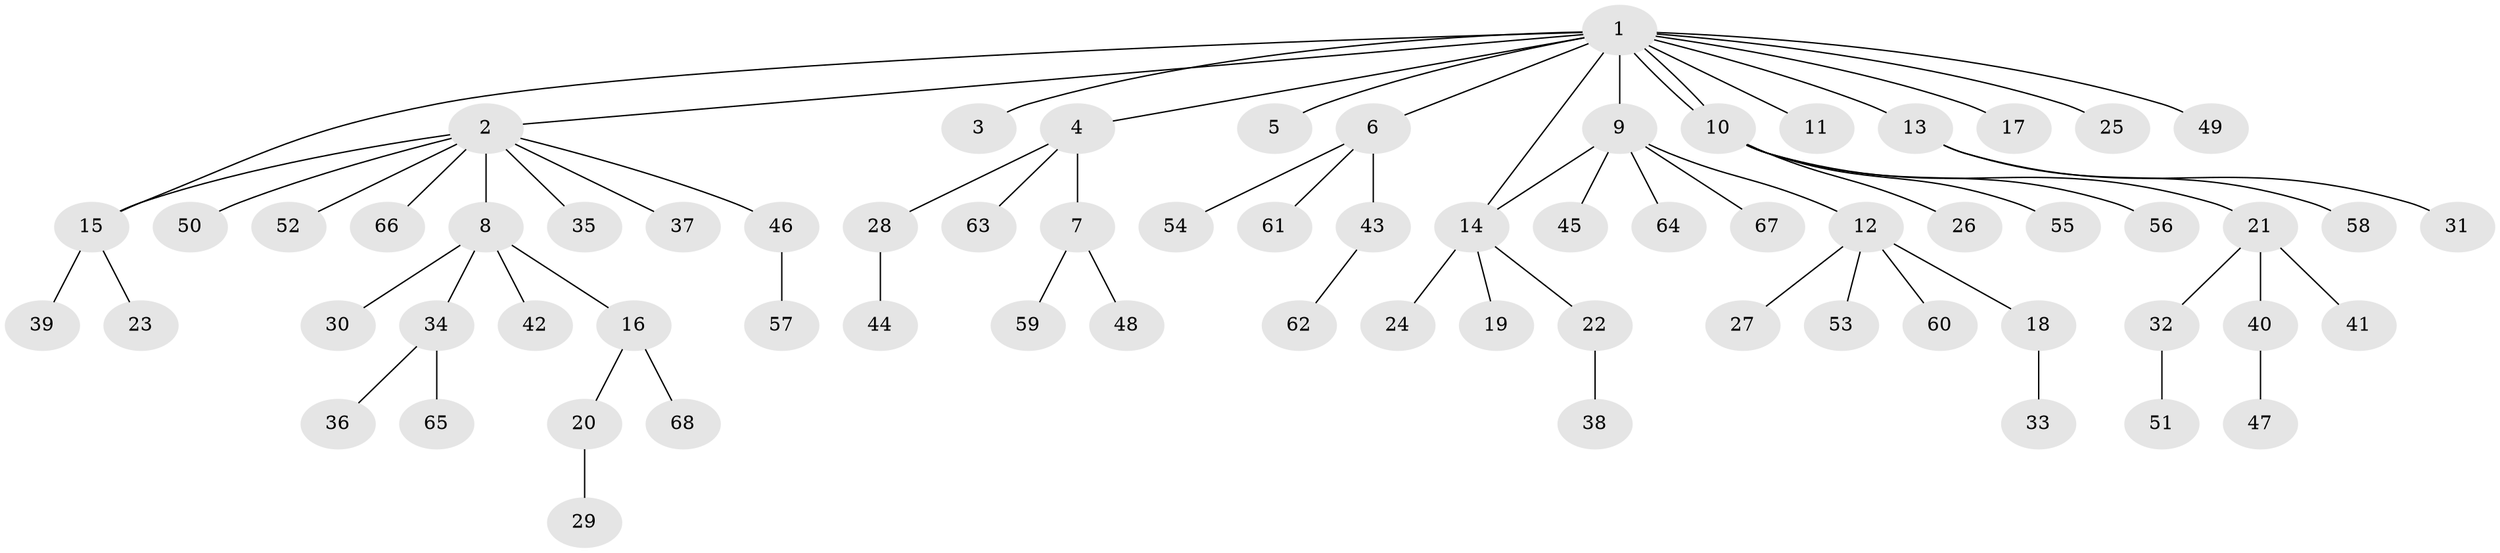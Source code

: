 // coarse degree distribution, {17: 0.02, 8: 0.02, 1: 0.72, 4: 0.12, 2: 0.06, 5: 0.02, 3: 0.04}
// Generated by graph-tools (version 1.1) at 2025/52/02/27/25 19:52:00]
// undirected, 68 vertices, 70 edges
graph export_dot {
graph [start="1"]
  node [color=gray90,style=filled];
  1;
  2;
  3;
  4;
  5;
  6;
  7;
  8;
  9;
  10;
  11;
  12;
  13;
  14;
  15;
  16;
  17;
  18;
  19;
  20;
  21;
  22;
  23;
  24;
  25;
  26;
  27;
  28;
  29;
  30;
  31;
  32;
  33;
  34;
  35;
  36;
  37;
  38;
  39;
  40;
  41;
  42;
  43;
  44;
  45;
  46;
  47;
  48;
  49;
  50;
  51;
  52;
  53;
  54;
  55;
  56;
  57;
  58;
  59;
  60;
  61;
  62;
  63;
  64;
  65;
  66;
  67;
  68;
  1 -- 2;
  1 -- 3;
  1 -- 4;
  1 -- 5;
  1 -- 6;
  1 -- 9;
  1 -- 10;
  1 -- 10;
  1 -- 11;
  1 -- 13;
  1 -- 14;
  1 -- 15;
  1 -- 17;
  1 -- 25;
  1 -- 49;
  2 -- 8;
  2 -- 15;
  2 -- 35;
  2 -- 37;
  2 -- 46;
  2 -- 50;
  2 -- 52;
  2 -- 66;
  4 -- 7;
  4 -- 28;
  4 -- 63;
  6 -- 43;
  6 -- 54;
  6 -- 61;
  7 -- 48;
  7 -- 59;
  8 -- 16;
  8 -- 30;
  8 -- 34;
  8 -- 42;
  9 -- 12;
  9 -- 14;
  9 -- 45;
  9 -- 64;
  9 -- 67;
  10 -- 21;
  10 -- 26;
  10 -- 55;
  10 -- 56;
  12 -- 18;
  12 -- 27;
  12 -- 53;
  12 -- 60;
  13 -- 31;
  13 -- 58;
  14 -- 19;
  14 -- 22;
  14 -- 24;
  15 -- 23;
  15 -- 39;
  16 -- 20;
  16 -- 68;
  18 -- 33;
  20 -- 29;
  21 -- 32;
  21 -- 40;
  21 -- 41;
  22 -- 38;
  28 -- 44;
  32 -- 51;
  34 -- 36;
  34 -- 65;
  40 -- 47;
  43 -- 62;
  46 -- 57;
}
